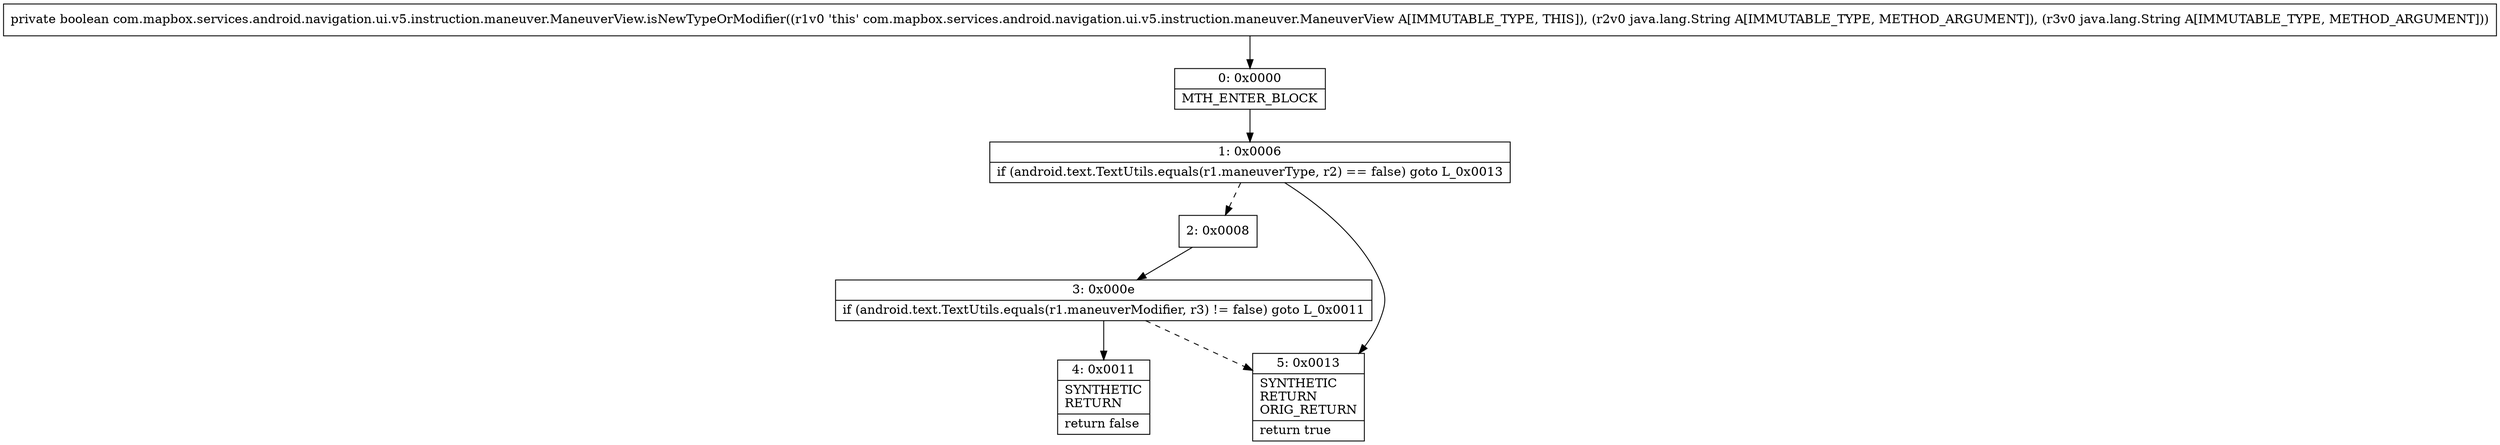 digraph "CFG forcom.mapbox.services.android.navigation.ui.v5.instruction.maneuver.ManeuverView.isNewTypeOrModifier(Ljava\/lang\/String;Ljava\/lang\/String;)Z" {
Node_0 [shape=record,label="{0\:\ 0x0000|MTH_ENTER_BLOCK\l}"];
Node_1 [shape=record,label="{1\:\ 0x0006|if (android.text.TextUtils.equals(r1.maneuverType, r2) == false) goto L_0x0013\l}"];
Node_2 [shape=record,label="{2\:\ 0x0008}"];
Node_3 [shape=record,label="{3\:\ 0x000e|if (android.text.TextUtils.equals(r1.maneuverModifier, r3) != false) goto L_0x0011\l}"];
Node_4 [shape=record,label="{4\:\ 0x0011|SYNTHETIC\lRETURN\l|return false\l}"];
Node_5 [shape=record,label="{5\:\ 0x0013|SYNTHETIC\lRETURN\lORIG_RETURN\l|return true\l}"];
MethodNode[shape=record,label="{private boolean com.mapbox.services.android.navigation.ui.v5.instruction.maneuver.ManeuverView.isNewTypeOrModifier((r1v0 'this' com.mapbox.services.android.navigation.ui.v5.instruction.maneuver.ManeuverView A[IMMUTABLE_TYPE, THIS]), (r2v0 java.lang.String A[IMMUTABLE_TYPE, METHOD_ARGUMENT]), (r3v0 java.lang.String A[IMMUTABLE_TYPE, METHOD_ARGUMENT])) }"];
MethodNode -> Node_0;
Node_0 -> Node_1;
Node_1 -> Node_2[style=dashed];
Node_1 -> Node_5;
Node_2 -> Node_3;
Node_3 -> Node_4;
Node_3 -> Node_5[style=dashed];
}

